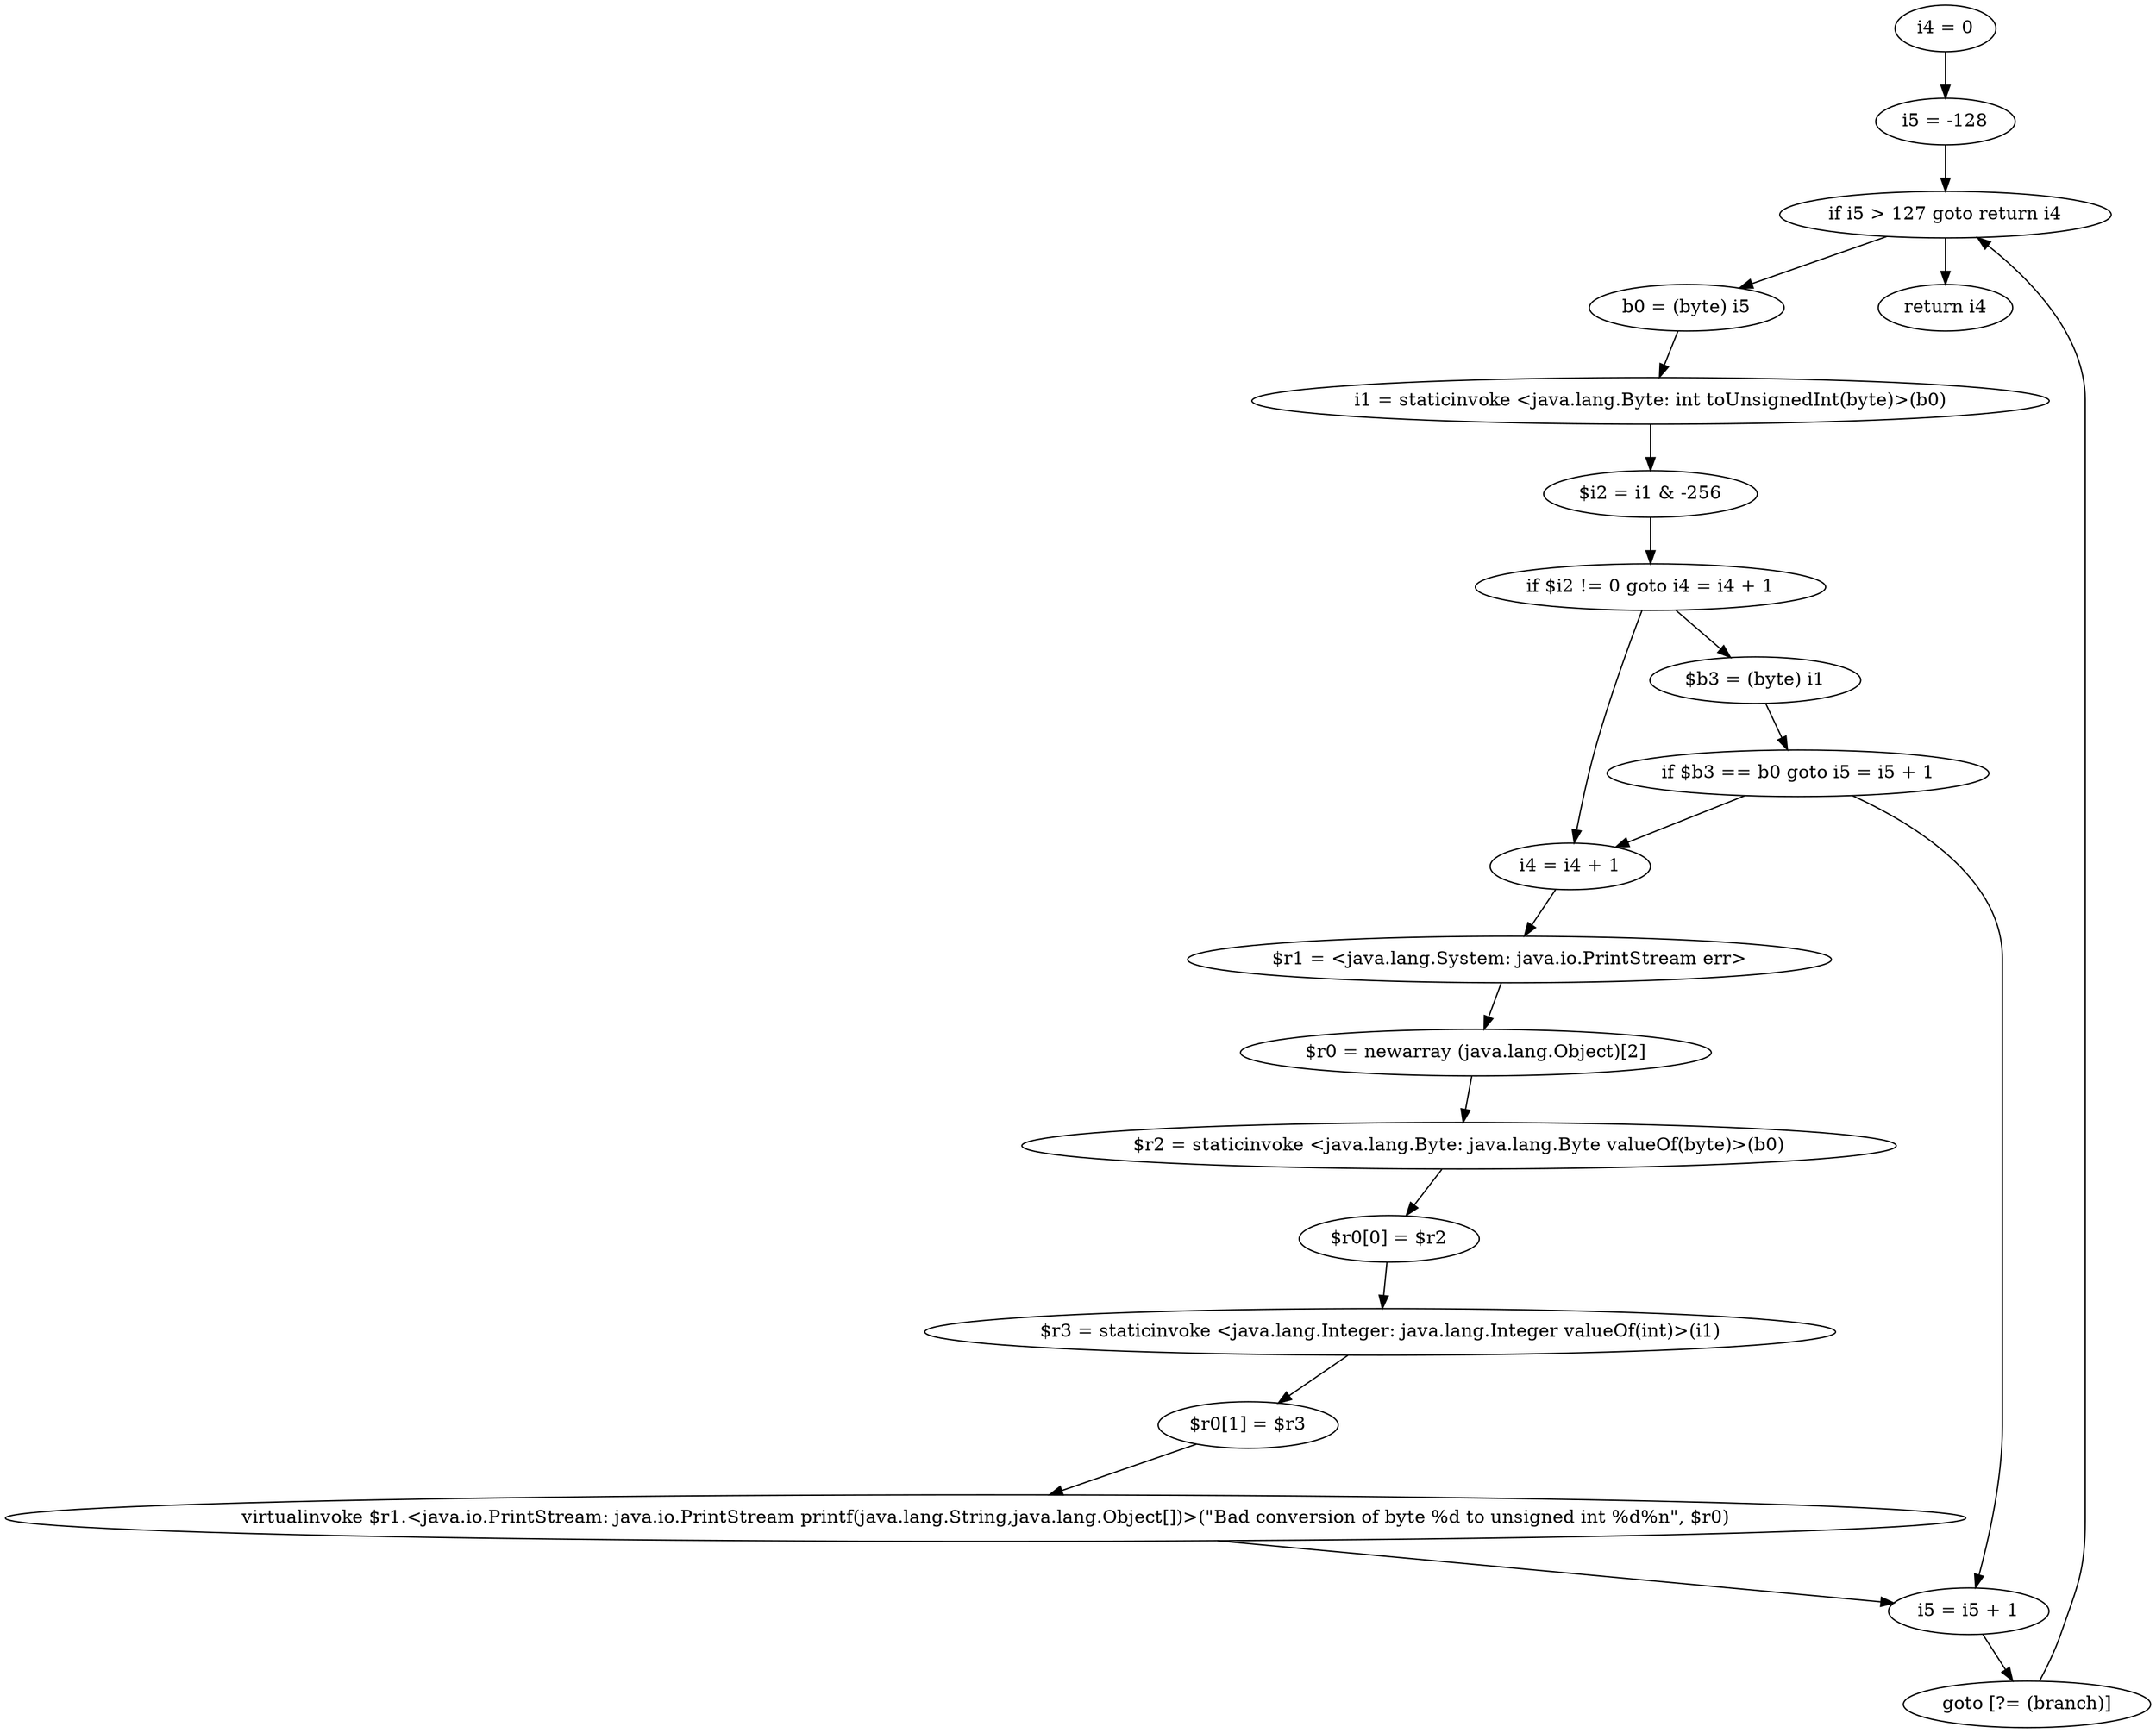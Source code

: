 digraph "unitGraph" {
    "i4 = 0"
    "i5 = -128"
    "if i5 > 127 goto return i4"
    "b0 = (byte) i5"
    "i1 = staticinvoke <java.lang.Byte: int toUnsignedInt(byte)>(b0)"
    "$i2 = i1 & -256"
    "if $i2 != 0 goto i4 = i4 + 1"
    "$b3 = (byte) i1"
    "if $b3 == b0 goto i5 = i5 + 1"
    "i4 = i4 + 1"
    "$r1 = <java.lang.System: java.io.PrintStream err>"
    "$r0 = newarray (java.lang.Object)[2]"
    "$r2 = staticinvoke <java.lang.Byte: java.lang.Byte valueOf(byte)>(b0)"
    "$r0[0] = $r2"
    "$r3 = staticinvoke <java.lang.Integer: java.lang.Integer valueOf(int)>(i1)"
    "$r0[1] = $r3"
    "virtualinvoke $r1.<java.io.PrintStream: java.io.PrintStream printf(java.lang.String,java.lang.Object[])>(\"Bad conversion of byte %d to unsigned int %d%n\", $r0)"
    "i5 = i5 + 1"
    "goto [?= (branch)]"
    "return i4"
    "i4 = 0"->"i5 = -128";
    "i5 = -128"->"if i5 > 127 goto return i4";
    "if i5 > 127 goto return i4"->"b0 = (byte) i5";
    "if i5 > 127 goto return i4"->"return i4";
    "b0 = (byte) i5"->"i1 = staticinvoke <java.lang.Byte: int toUnsignedInt(byte)>(b0)";
    "i1 = staticinvoke <java.lang.Byte: int toUnsignedInt(byte)>(b0)"->"$i2 = i1 & -256";
    "$i2 = i1 & -256"->"if $i2 != 0 goto i4 = i4 + 1";
    "if $i2 != 0 goto i4 = i4 + 1"->"$b3 = (byte) i1";
    "if $i2 != 0 goto i4 = i4 + 1"->"i4 = i4 + 1";
    "$b3 = (byte) i1"->"if $b3 == b0 goto i5 = i5 + 1";
    "if $b3 == b0 goto i5 = i5 + 1"->"i4 = i4 + 1";
    "if $b3 == b0 goto i5 = i5 + 1"->"i5 = i5 + 1";
    "i4 = i4 + 1"->"$r1 = <java.lang.System: java.io.PrintStream err>";
    "$r1 = <java.lang.System: java.io.PrintStream err>"->"$r0 = newarray (java.lang.Object)[2]";
    "$r0 = newarray (java.lang.Object)[2]"->"$r2 = staticinvoke <java.lang.Byte: java.lang.Byte valueOf(byte)>(b0)";
    "$r2 = staticinvoke <java.lang.Byte: java.lang.Byte valueOf(byte)>(b0)"->"$r0[0] = $r2";
    "$r0[0] = $r2"->"$r3 = staticinvoke <java.lang.Integer: java.lang.Integer valueOf(int)>(i1)";
    "$r3 = staticinvoke <java.lang.Integer: java.lang.Integer valueOf(int)>(i1)"->"$r0[1] = $r3";
    "$r0[1] = $r3"->"virtualinvoke $r1.<java.io.PrintStream: java.io.PrintStream printf(java.lang.String,java.lang.Object[])>(\"Bad conversion of byte %d to unsigned int %d%n\", $r0)";
    "virtualinvoke $r1.<java.io.PrintStream: java.io.PrintStream printf(java.lang.String,java.lang.Object[])>(\"Bad conversion of byte %d to unsigned int %d%n\", $r0)"->"i5 = i5 + 1";
    "i5 = i5 + 1"->"goto [?= (branch)]";
    "goto [?= (branch)]"->"if i5 > 127 goto return i4";
}
